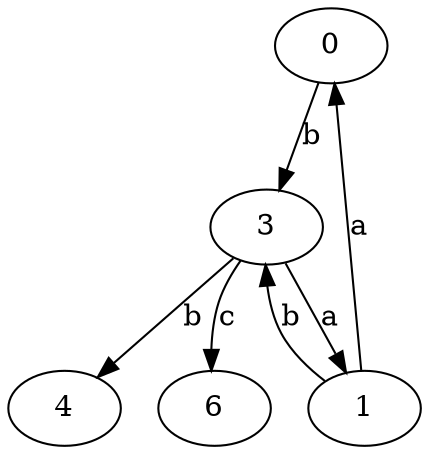 strict digraph  {
0;
1;
3;
4;
6;
0 -> 3  [label=b];
1 -> 0  [label=a];
1 -> 3  [label=b];
3 -> 1  [label=a];
3 -> 4  [label=b];
3 -> 6  [label=c];
}
